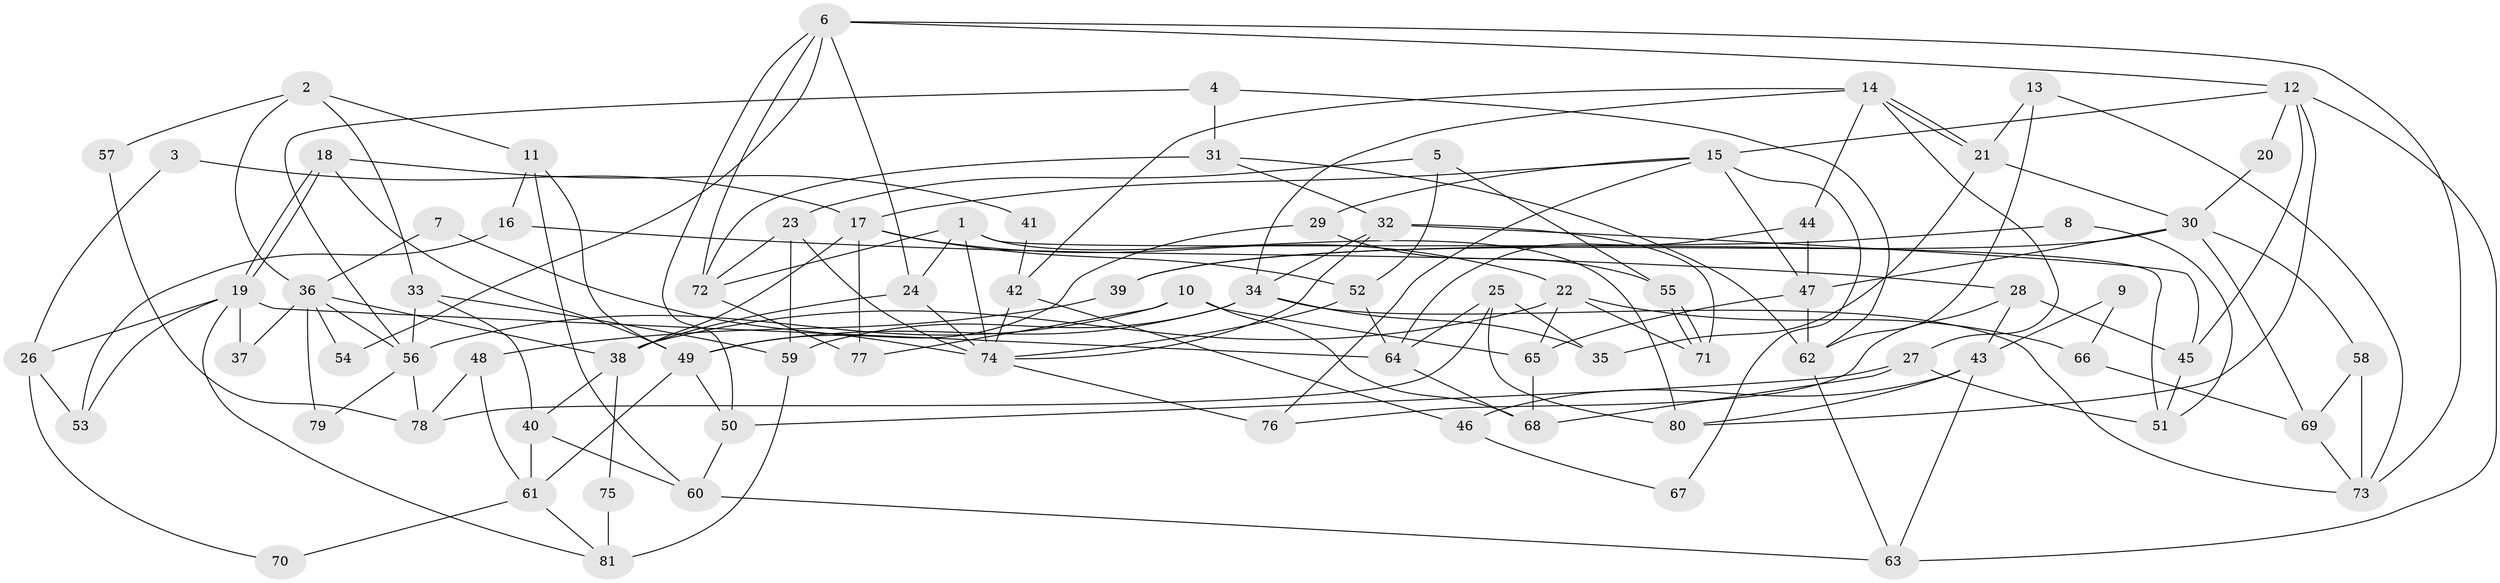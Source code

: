// Generated by graph-tools (version 1.1) at 2025/26/03/09/25 03:26:20]
// undirected, 81 vertices, 162 edges
graph export_dot {
graph [start="1"]
  node [color=gray90,style=filled];
  1;
  2;
  3;
  4;
  5;
  6;
  7;
  8;
  9;
  10;
  11;
  12;
  13;
  14;
  15;
  16;
  17;
  18;
  19;
  20;
  21;
  22;
  23;
  24;
  25;
  26;
  27;
  28;
  29;
  30;
  31;
  32;
  33;
  34;
  35;
  36;
  37;
  38;
  39;
  40;
  41;
  42;
  43;
  44;
  45;
  46;
  47;
  48;
  49;
  50;
  51;
  52;
  53;
  54;
  55;
  56;
  57;
  58;
  59;
  60;
  61;
  62;
  63;
  64;
  65;
  66;
  67;
  68;
  69;
  70;
  71;
  72;
  73;
  74;
  75;
  76;
  77;
  78;
  79;
  80;
  81;
  1 -- 72;
  1 -- 74;
  1 -- 24;
  1 -- 51;
  1 -- 80;
  2 -- 36;
  2 -- 33;
  2 -- 11;
  2 -- 57;
  3 -- 17;
  3 -- 26;
  4 -- 31;
  4 -- 56;
  4 -- 62;
  5 -- 52;
  5 -- 23;
  5 -- 55;
  6 -- 73;
  6 -- 12;
  6 -- 24;
  6 -- 50;
  6 -- 54;
  6 -- 72;
  7 -- 74;
  7 -- 36;
  8 -- 39;
  8 -- 51;
  9 -- 43;
  9 -- 66;
  10 -- 77;
  10 -- 65;
  10 -- 56;
  10 -- 68;
  11 -- 60;
  11 -- 16;
  11 -- 49;
  12 -- 15;
  12 -- 80;
  12 -- 20;
  12 -- 45;
  12 -- 63;
  13 -- 21;
  13 -- 62;
  13 -- 73;
  14 -- 21;
  14 -- 21;
  14 -- 27;
  14 -- 34;
  14 -- 42;
  14 -- 44;
  15 -- 17;
  15 -- 29;
  15 -- 47;
  15 -- 67;
  15 -- 76;
  16 -- 28;
  16 -- 53;
  17 -- 52;
  17 -- 22;
  17 -- 38;
  17 -- 77;
  18 -- 49;
  18 -- 19;
  18 -- 19;
  18 -- 41;
  19 -- 64;
  19 -- 26;
  19 -- 37;
  19 -- 53;
  19 -- 81;
  20 -- 30;
  21 -- 30;
  21 -- 35;
  22 -- 71;
  22 -- 38;
  22 -- 65;
  22 -- 66;
  23 -- 74;
  23 -- 72;
  23 -- 59;
  24 -- 38;
  24 -- 74;
  25 -- 35;
  25 -- 64;
  25 -- 78;
  25 -- 80;
  26 -- 53;
  26 -- 70;
  27 -- 50;
  27 -- 51;
  27 -- 68;
  28 -- 43;
  28 -- 45;
  28 -- 76;
  29 -- 49;
  29 -- 55;
  30 -- 47;
  30 -- 58;
  30 -- 39;
  30 -- 69;
  31 -- 32;
  31 -- 62;
  31 -- 72;
  32 -- 34;
  32 -- 74;
  32 -- 45;
  32 -- 71;
  33 -- 59;
  33 -- 40;
  33 -- 56;
  34 -- 49;
  34 -- 35;
  34 -- 59;
  34 -- 73;
  36 -- 38;
  36 -- 56;
  36 -- 37;
  36 -- 54;
  36 -- 79;
  38 -- 40;
  38 -- 75;
  39 -- 48;
  40 -- 61;
  40 -- 60;
  41 -- 42;
  42 -- 74;
  42 -- 46;
  43 -- 63;
  43 -- 80;
  43 -- 46;
  44 -- 47;
  44 -- 64;
  45 -- 51;
  46 -- 67;
  47 -- 65;
  47 -- 62;
  48 -- 78;
  48 -- 61;
  49 -- 50;
  49 -- 61;
  50 -- 60;
  52 -- 74;
  52 -- 64;
  55 -- 71;
  55 -- 71;
  56 -- 78;
  56 -- 79;
  57 -- 78;
  58 -- 69;
  58 -- 73;
  59 -- 81;
  60 -- 63;
  61 -- 81;
  61 -- 70;
  62 -- 63;
  64 -- 68;
  65 -- 68;
  66 -- 69;
  69 -- 73;
  72 -- 77;
  74 -- 76;
  75 -- 81;
}
